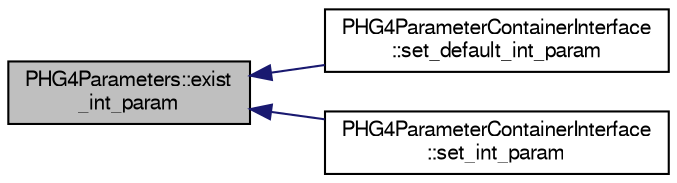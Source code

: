 digraph "PHG4Parameters::exist_int_param"
{
  bgcolor="transparent";
  edge [fontname="FreeSans",fontsize="10",labelfontname="FreeSans",labelfontsize="10"];
  node [fontname="FreeSans",fontsize="10",shape=record];
  rankdir="LR";
  Node1 [label="PHG4Parameters::exist\l_int_param",height=0.2,width=0.4,color="black", fillcolor="grey75", style="filled" fontcolor="black"];
  Node1 -> Node2 [dir="back",color="midnightblue",fontsize="10",style="solid",fontname="FreeSans"];
  Node2 [label="PHG4ParameterContainerInterface\l::set_default_int_param",height=0.2,width=0.4,color="black",URL="$d4/d69/classPHG4ParameterContainerInterface.html#a289d7ec2634e5293a04e49cee7cf28f7"];
  Node1 -> Node3 [dir="back",color="midnightblue",fontsize="10",style="solid",fontname="FreeSans"];
  Node3 [label="PHG4ParameterContainerInterface\l::set_int_param",height=0.2,width=0.4,color="black",URL="$d4/d69/classPHG4ParameterContainerInterface.html#a2df2970d5b1fec8970053efe64b1802e"];
}
